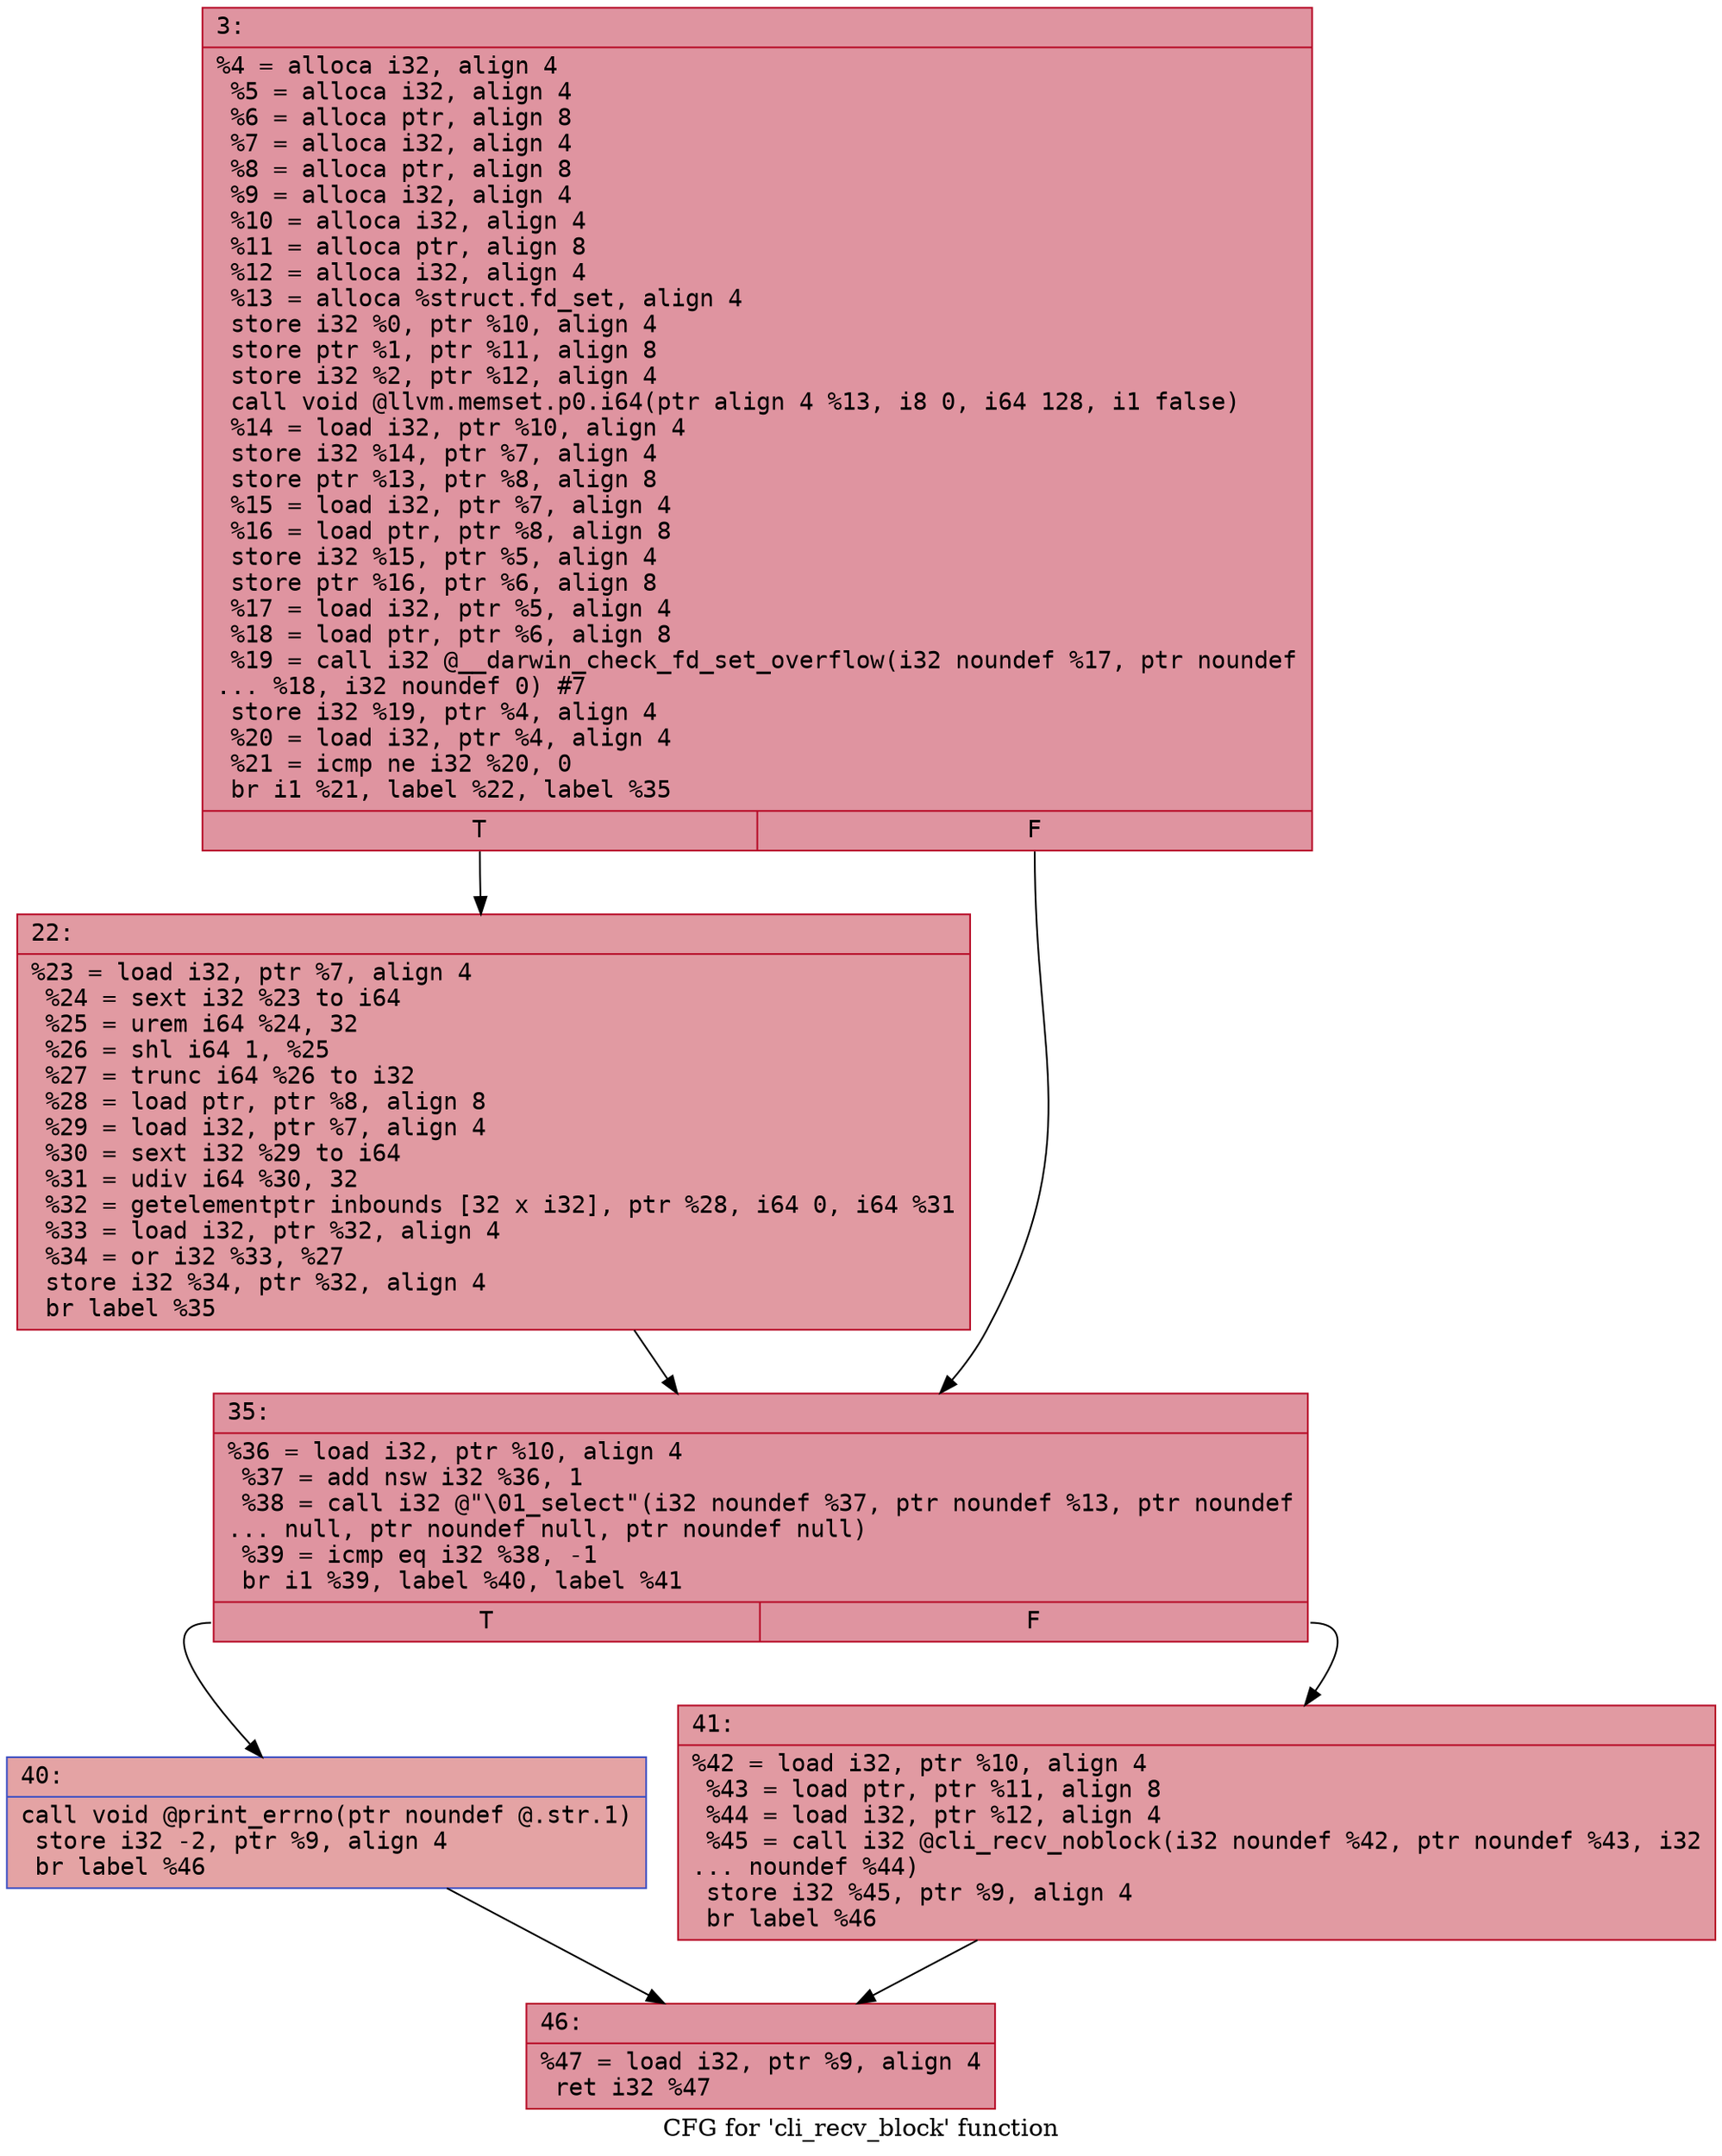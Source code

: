 digraph "CFG for 'cli_recv_block' function" {
	label="CFG for 'cli_recv_block' function";

	Node0x60000103e2b0 [shape=record,color="#b70d28ff", style=filled, fillcolor="#b70d2870" fontname="Courier",label="{3:\l|  %4 = alloca i32, align 4\l  %5 = alloca i32, align 4\l  %6 = alloca ptr, align 8\l  %7 = alloca i32, align 4\l  %8 = alloca ptr, align 8\l  %9 = alloca i32, align 4\l  %10 = alloca i32, align 4\l  %11 = alloca ptr, align 8\l  %12 = alloca i32, align 4\l  %13 = alloca %struct.fd_set, align 4\l  store i32 %0, ptr %10, align 4\l  store ptr %1, ptr %11, align 8\l  store i32 %2, ptr %12, align 4\l  call void @llvm.memset.p0.i64(ptr align 4 %13, i8 0, i64 128, i1 false)\l  %14 = load i32, ptr %10, align 4\l  store i32 %14, ptr %7, align 4\l  store ptr %13, ptr %8, align 8\l  %15 = load i32, ptr %7, align 4\l  %16 = load ptr, ptr %8, align 8\l  store i32 %15, ptr %5, align 4\l  store ptr %16, ptr %6, align 8\l  %17 = load i32, ptr %5, align 4\l  %18 = load ptr, ptr %6, align 8\l  %19 = call i32 @__darwin_check_fd_set_overflow(i32 noundef %17, ptr noundef\l... %18, i32 noundef 0) #7\l  store i32 %19, ptr %4, align 4\l  %20 = load i32, ptr %4, align 4\l  %21 = icmp ne i32 %20, 0\l  br i1 %21, label %22, label %35\l|{<s0>T|<s1>F}}"];
	Node0x60000103e2b0:s0 -> Node0x60000103e300[tooltip="3 -> 22\nProbability 62.50%" ];
	Node0x60000103e2b0:s1 -> Node0x60000103e350[tooltip="3 -> 35\nProbability 37.50%" ];
	Node0x60000103e300 [shape=record,color="#b70d28ff", style=filled, fillcolor="#bb1b2c70" fontname="Courier",label="{22:\l|  %23 = load i32, ptr %7, align 4\l  %24 = sext i32 %23 to i64\l  %25 = urem i64 %24, 32\l  %26 = shl i64 1, %25\l  %27 = trunc i64 %26 to i32\l  %28 = load ptr, ptr %8, align 8\l  %29 = load i32, ptr %7, align 4\l  %30 = sext i32 %29 to i64\l  %31 = udiv i64 %30, 32\l  %32 = getelementptr inbounds [32 x i32], ptr %28, i64 0, i64 %31\l  %33 = load i32, ptr %32, align 4\l  %34 = or i32 %33, %27\l  store i32 %34, ptr %32, align 4\l  br label %35\l}"];
	Node0x60000103e300 -> Node0x60000103e350[tooltip="22 -> 35\nProbability 100.00%" ];
	Node0x60000103e350 [shape=record,color="#b70d28ff", style=filled, fillcolor="#b70d2870" fontname="Courier",label="{35:\l|  %36 = load i32, ptr %10, align 4\l  %37 = add nsw i32 %36, 1\l  %38 = call i32 @\"\\01_select\"(i32 noundef %37, ptr noundef %13, ptr noundef\l... null, ptr noundef null, ptr noundef null)\l  %39 = icmp eq i32 %38, -1\l  br i1 %39, label %40, label %41\l|{<s0>T|<s1>F}}"];
	Node0x60000103e350:s0 -> Node0x60000103e3a0[tooltip="35 -> 40\nProbability 37.50%" ];
	Node0x60000103e350:s1 -> Node0x60000103e3f0[tooltip="35 -> 41\nProbability 62.50%" ];
	Node0x60000103e3a0 [shape=record,color="#3d50c3ff", style=filled, fillcolor="#c32e3170" fontname="Courier",label="{40:\l|  call void @print_errno(ptr noundef @.str.1)\l  store i32 -2, ptr %9, align 4\l  br label %46\l}"];
	Node0x60000103e3a0 -> Node0x60000103e440[tooltip="40 -> 46\nProbability 100.00%" ];
	Node0x60000103e3f0 [shape=record,color="#b70d28ff", style=filled, fillcolor="#bb1b2c70" fontname="Courier",label="{41:\l|  %42 = load i32, ptr %10, align 4\l  %43 = load ptr, ptr %11, align 8\l  %44 = load i32, ptr %12, align 4\l  %45 = call i32 @cli_recv_noblock(i32 noundef %42, ptr noundef %43, i32\l... noundef %44)\l  store i32 %45, ptr %9, align 4\l  br label %46\l}"];
	Node0x60000103e3f0 -> Node0x60000103e440[tooltip="41 -> 46\nProbability 100.00%" ];
	Node0x60000103e440 [shape=record,color="#b70d28ff", style=filled, fillcolor="#b70d2870" fontname="Courier",label="{46:\l|  %47 = load i32, ptr %9, align 4\l  ret i32 %47\l}"];
}
